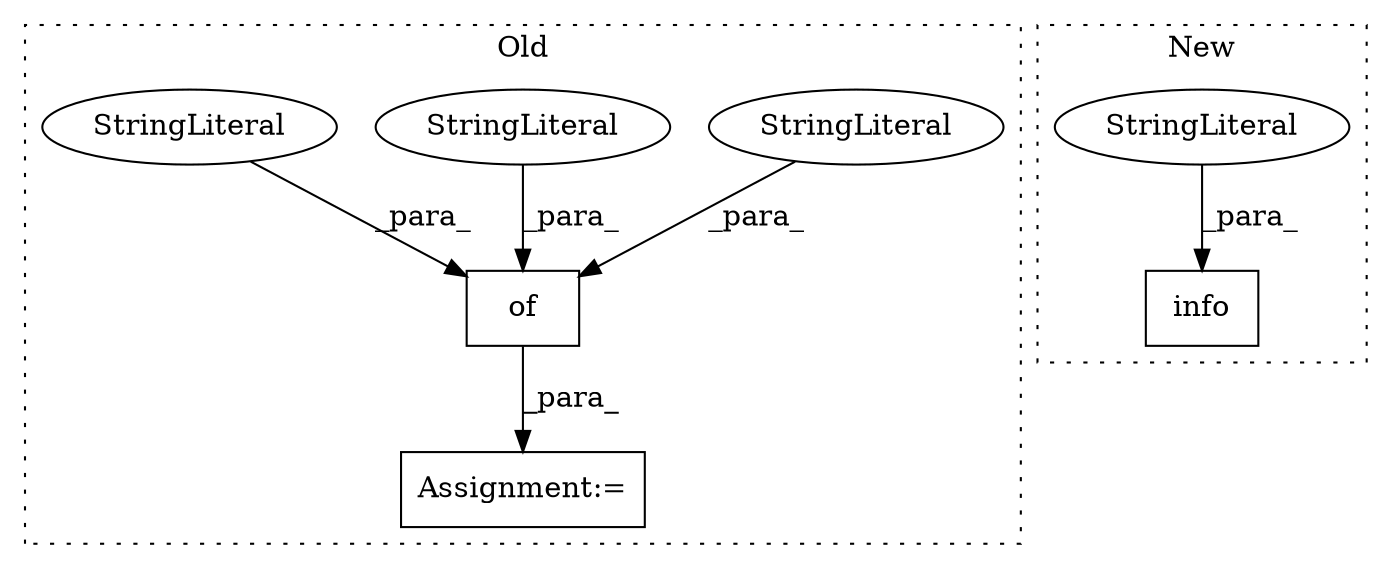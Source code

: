 digraph G {
subgraph cluster0 {
1 [label="of" a="32" s="8301,8574" l="3,1" shape="box"];
3 [label="Assignment:=" a="7" s="8296" l="1" shape="box"];
5 [label="StringLiteral" a="45" s="8360" l="22" shape="ellipse"];
6 [label="StringLiteral" a="45" s="8402" l="17" shape="ellipse"];
7 [label="StringLiteral" a="45" s="8534" l="13" shape="ellipse"];
label = "Old";
style="dotted";
}
subgraph cluster1 {
2 [label="info" a="32" s="9294,9336" l="5,1" shape="box"];
4 [label="StringLiteral" a="45" s="9299" l="21" shape="ellipse"];
label = "New";
style="dotted";
}
1 -> 3 [label="_para_"];
4 -> 2 [label="_para_"];
5 -> 1 [label="_para_"];
6 -> 1 [label="_para_"];
7 -> 1 [label="_para_"];
}